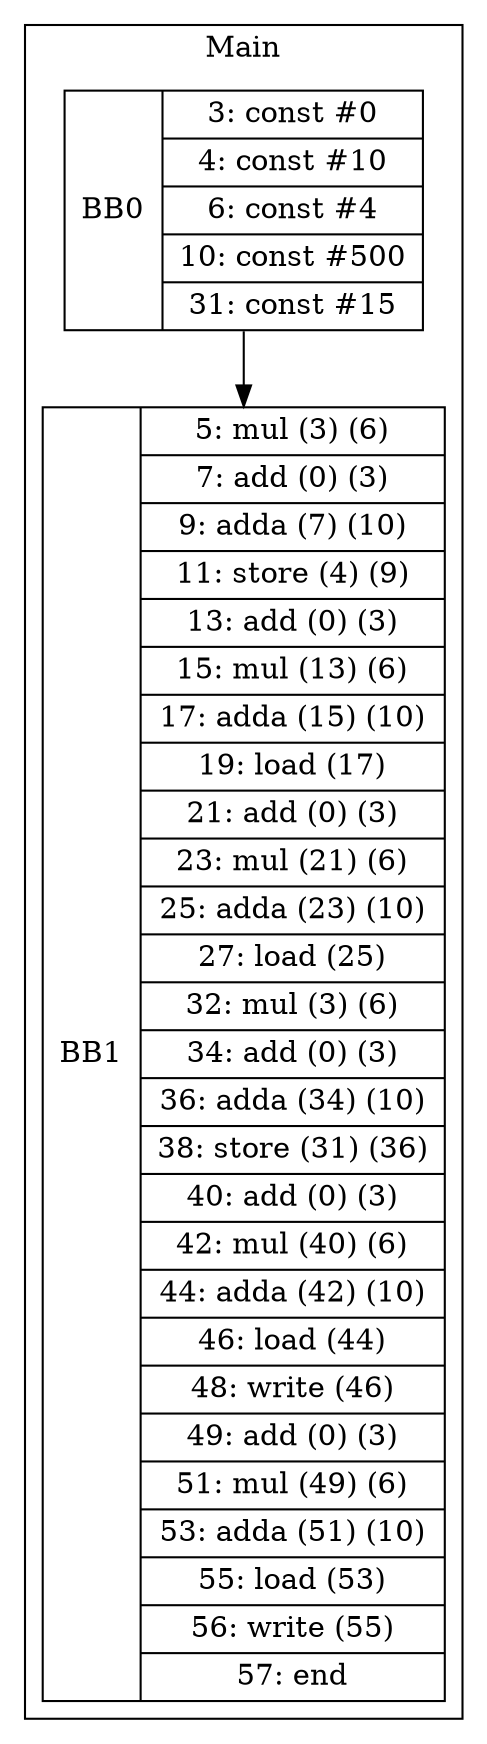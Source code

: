 digraph G {
node [shape=record];
subgraph cluster_main{
label = "Main";
BB0 [shape=record, label="<b>BB0|{3: const #0|4: const #10|6: const #4|10: const #500|31: const #15}"];
BB1 [shape=record, label="<b>BB1|{5: mul (3) (6)|7: add (0) (3)|9: adda (7) (10)|11: store (4) (9)|13: add (0) (3)|15: mul (13) (6)|17: adda (15) (10)|19: load (17)|21: add (0) (3)|23: mul (21) (6)|25: adda (23) (10)|27: load (25)|32: mul (3) (6)|34: add (0) (3)|36: adda (34) (10)|38: store (31) (36)|40: add (0) (3)|42: mul (40) (6)|44: adda (42) (10)|46: load (44)|48: write (46)|49: add (0) (3)|51: mul (49) (6)|53: adda (51) (10)|55: load (53)|56: write (55)|57: end}"];
}
BB0:s -> BB1:n ;
}
